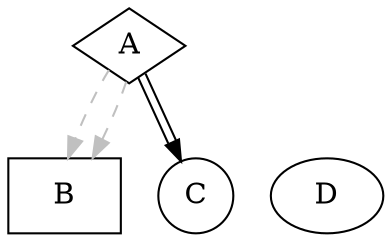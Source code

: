 digraph test1 {

  A [shape=diamond]
  B [shape=box]
  C [shape=circle]

  A -> B [style=dashed, color=grey]
  A [shape=diamond]
  B [shape=box]
  C [shape=circle]

  A -> B [style=dashed, color=grey]
  A -> C [color="black:invis:black"]
  A -> D [penwidth=78384686461860441663250557627, arrowhead=none]

}
